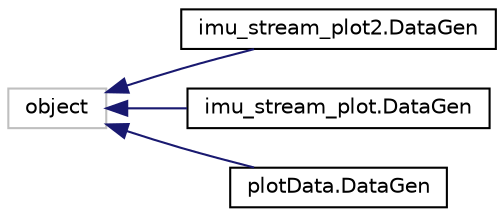 digraph "Graphical Class Hierarchy"
{
 // INTERACTIVE_SVG=YES
  edge [fontname="Helvetica",fontsize="10",labelfontname="Helvetica",labelfontsize="10"];
  node [fontname="Helvetica",fontsize="10",shape=record];
  rankdir="LR";
  Node102 [label="object",height=0.2,width=0.4,color="grey75", fillcolor="white", style="filled"];
  Node102 -> Node0 [dir="back",color="midnightblue",fontsize="10",style="solid",fontname="Helvetica"];
  Node0 [label="imu_stream_plot2.DataGen",height=0.2,width=0.4,color="black", fillcolor="white", style="filled",URL="$classimu__stream__plot2_1_1_data_gen.html"];
  Node102 -> Node104 [dir="back",color="midnightblue",fontsize="10",style="solid",fontname="Helvetica"];
  Node104 [label="imu_stream_plot.DataGen",height=0.2,width=0.4,color="black", fillcolor="white", style="filled",URL="$classimu__stream__plot_1_1_data_gen.html"];
  Node102 -> Node105 [dir="back",color="midnightblue",fontsize="10",style="solid",fontname="Helvetica"];
  Node105 [label="plotData.DataGen",height=0.2,width=0.4,color="black", fillcolor="white", style="filled",URL="$classplot_data_1_1_data_gen.html"];
}
